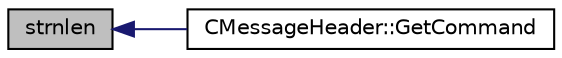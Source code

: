 digraph "strnlen"
{
  edge [fontname="Helvetica",fontsize="10",labelfontname="Helvetica",labelfontsize="10"];
  node [fontname="Helvetica",fontsize="10",shape=record];
  rankdir="LR";
  Node1 [label="strnlen",height=0.2,width=0.4,color="black", fillcolor="grey75", style="filled", fontcolor="black"];
  Node1 -> Node2 [dir="back",color="midnightblue",fontsize="10",style="solid",fontname="Helvetica"];
  Node2 [label="CMessageHeader::GetCommand",height=0.2,width=0.4,color="black", fillcolor="white", style="filled",URL="$d6/de5/class_c_message_header.html#ab5b3807481d4b918527b86523f1efee2"];
}
